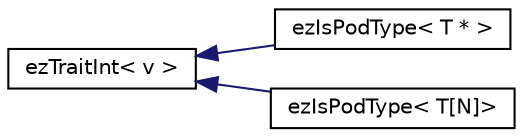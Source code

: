 digraph "Graphical Class Hierarchy"
{
 // LATEX_PDF_SIZE
  edge [fontname="Helvetica",fontsize="10",labelfontname="Helvetica",labelfontsize="10"];
  node [fontname="Helvetica",fontsize="10",shape=record];
  rankdir="LR";
  Node0 [label="ezTraitInt\< v \>",height=0.2,width=0.4,color="black", fillcolor="white", style="filled",URL="$d6/d09/structez_trait_int.htm",tooltip="Type traits."];
  Node0 -> Node1 [dir="back",color="midnightblue",fontsize="10",style="solid",fontname="Helvetica"];
  Node1 [label="ezIsPodType\< T * \>",height=0.2,width=0.4,color="black", fillcolor="white", style="filled",URL="$d6/d65/structez_is_pod_type_3_01_t_01_5_01_4.htm",tooltip="Pointers are POD types."];
  Node0 -> Node2 [dir="back",color="midnightblue",fontsize="10",style="solid",fontname="Helvetica"];
  Node2 [label="ezIsPodType\< T[N]\>",height=0.2,width=0.4,color="black", fillcolor="white", style="filled",URL="$d1/d13/structez_is_pod_type_3_01_t_0f_n_0e_4.htm",tooltip="arrays are POD types"];
}
